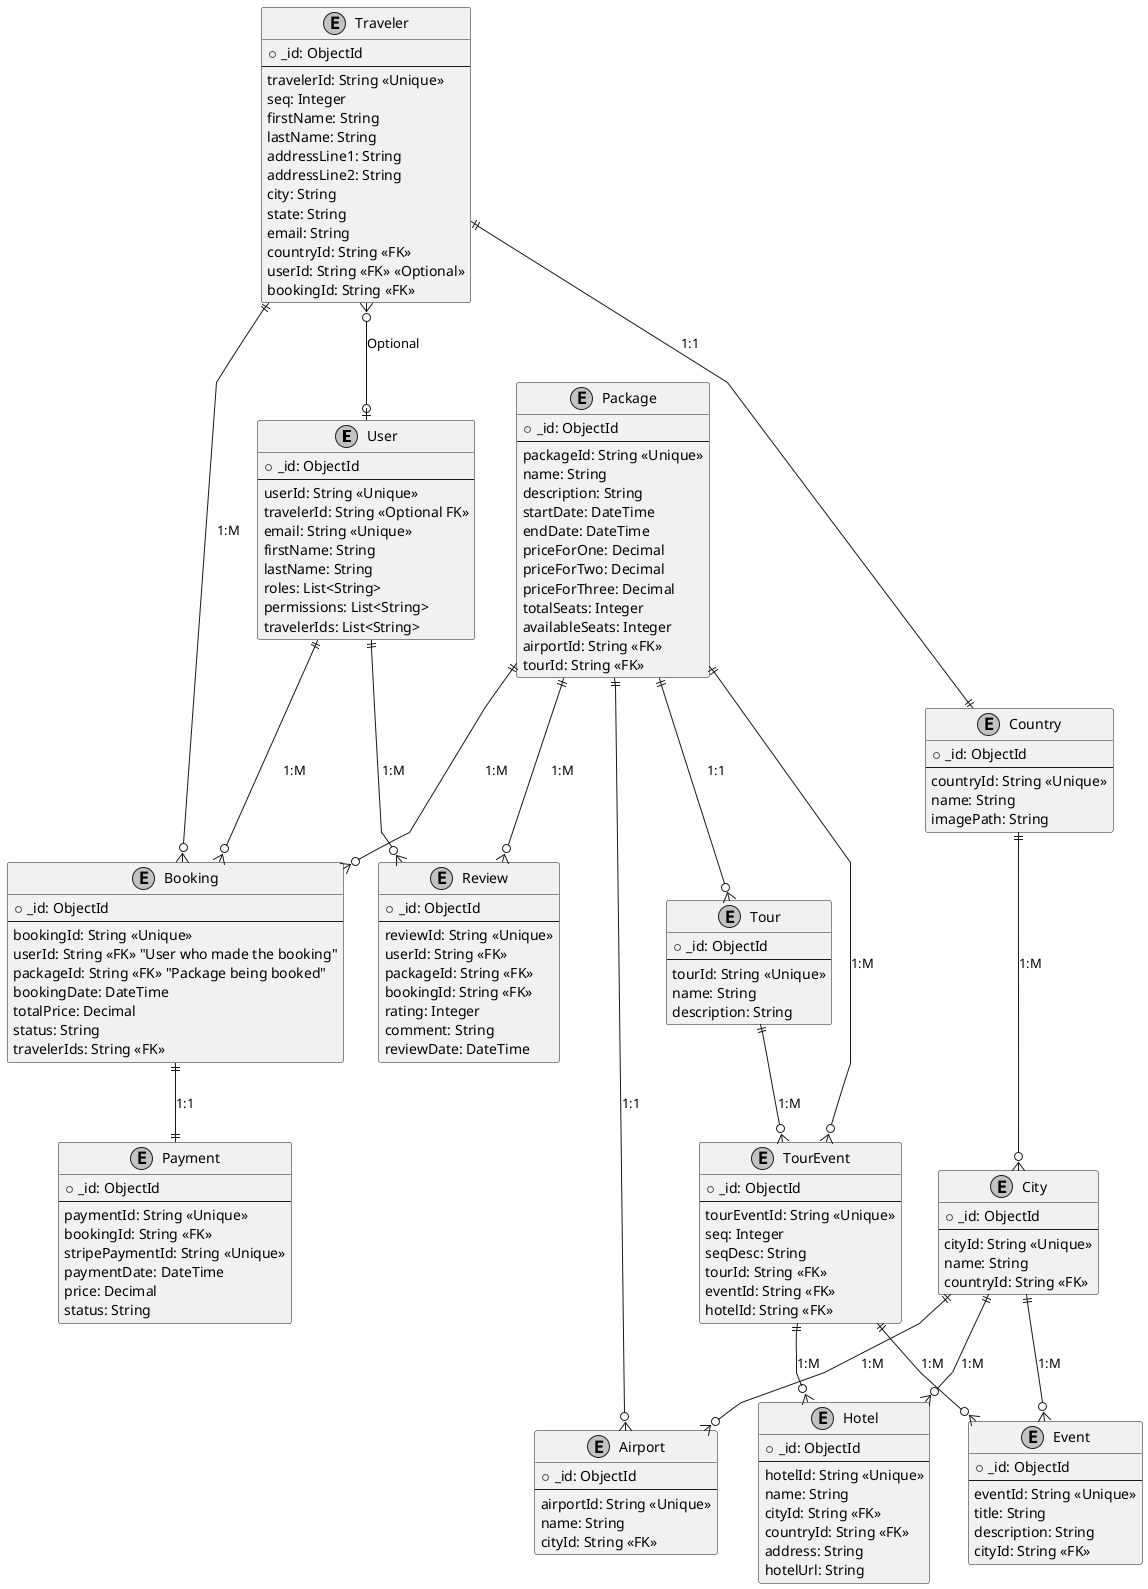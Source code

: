 @startuml
skinparam linetype polyline
skinparam monochrome true
skinparam entity {
    BackgroundColor #DDEEFF
    BorderColor #3366CC
    FontColor Black
}

' Entities
entity "User" as User {
    + _id: ObjectId
    --
      userId: String <<Unique>>
      travelerId: String <<Optional FK>>
      email: String <<Unique>>
      firstName: String
      lastName: String
      roles: List<String>
      permissions: List<String>
      travelerIds: List<String>
}

entity "Traveler" as Traveler {
    + _id: ObjectId
    --
    travelerId: String <<Unique>>
    seq: Integer
    firstName: String
    lastName: String
    addressLine1: String
    addressLine2: String
    city: String
    state: String
    email: String
    countryId: String <<FK>>
    userId: String <<FK>> <<Optional>>
    bookingId: String <<FK>>
}

entity "Tour" as Tour {
    + _id: ObjectId
    --
    tourId: String <<Unique>>
    name: String
    description: String
}

entity "Package" as Package {
    + _id: ObjectId
    --
    packageId: String <<Unique>>
    name: String
    description: String
    startDate: DateTime
    endDate: DateTime
    priceForOne: Decimal
    priceForTwo: Decimal
    priceForThree: Decimal
    totalSeats: Integer
    availableSeats: Integer
    airportId: String <<FK>>
    tourId: String <<FK>>
}

entity "Booking" as Booking {
    + _id: ObjectId
    --
    bookingId: String <<Unique>>
    userId: String <<FK>> "User who made the booking"
    packageId: String <<FK>> "Package being booked"
    bookingDate: DateTime
    totalPrice: Decimal
    status: String
    travelerIds: String <<FK>>
}

entity "Payment" as Payment {
    + _id: ObjectId
    --
    paymentId: String <<Unique>>
    bookingId: String <<FK>>
    stripePaymentId: String <<Unique>>
    paymentDate: DateTime
    price: Decimal
    status: String
}

entity "Review" as Review {
    + _id: ObjectId
    --
    reviewId: String <<Unique>>
    userId: String <<FK>>
    packageId: String <<FK>>
    bookingId: String <<FK>>
    rating: Integer
    comment: String
    reviewDate: DateTime
}

entity "Hotel" as Hotel {
    + _id: ObjectId
    --
    hotelId: String <<Unique>>
    name: String
    cityId: String <<FK>>
    countryId: String <<FK>>
    address: String
    hotelUrl: String
}

entity "Airport" as Airport {
    + _id: ObjectId
    --
    airportId: String <<Unique>>
    name: String
    cityId: String <<FK>>
}

entity "City" as City {
    + _id: ObjectId
    --
    cityId: String <<Unique>>
    name: String
    countryId: String <<FK>>
}

entity "Country" as Country {
    + _id: ObjectId
    --
    countryId: String <<Unique>>
    name: String
    imagePath: String
}

entity "Event" as Event {
    + _id: ObjectId
    --
    eventId: String <<Unique>>
    title: String
    description: String
    cityId: String <<FK>>
}

entity "TourEvent" as TourEvent {
    + _id: ObjectId
    --
    tourEventId: String <<Unique>>
    seq: Integer
    seqDesc: String
    tourId: String <<FK>>
    eventId: String <<FK>>
    hotelId: String <<FK>>
}

' Relationships
User ||--o{ Booking : "1:M"
User ||--o{ Review : "1:M"
Package ||--o{ Booking : "1:M"
Package ||--o{ Review : "1:M"
Package ||--o{ Tour : "1:1"
Booking ||--|| Payment : "1:1"
City ||--o{ Hotel : "1:M"
City ||--o{ Airport : "1:M"
Country ||--o{ City : "1:M"
City ||--o{ Event : "1:M"
Package ||--o{ Airport : "1:1"
Package ||--o{ TourEvent : "1:M"
TourEvent ||--o{ Event : "1:M"
TourEvent ||--o{ Hotel : "1:M"
Traveler ||--|| Country : "1:1"
Traveler ||--o{ Booking : "1:M"
Traveler }o--o| User : "Optional"
"Tour" ||--o{ "TourEvent" : "1:M"
@enduml
